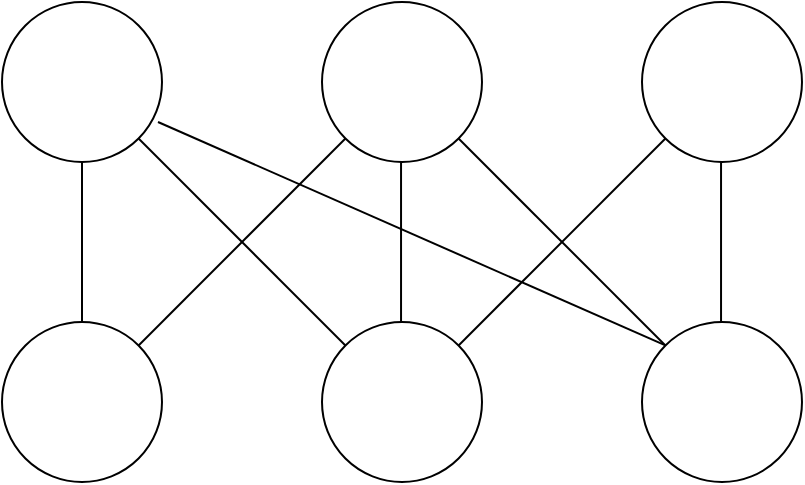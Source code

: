 <mxfile version="24.3.0" type="device">
  <diagram name="Page-1" id="8e5AYU1NR3tfTp7abISo">
    <mxGraphModel dx="1194" dy="565" grid="1" gridSize="10" guides="1" tooltips="1" connect="1" arrows="1" fold="1" page="1" pageScale="1" pageWidth="1169" pageHeight="827" math="1" shadow="0">
      <root>
        <mxCell id="0" />
        <mxCell id="1" parent="0" />
        <mxCell id="D4WwA0L7QlsQSw6KtPgO-1" value="" style="ellipse;whiteSpace=wrap;html=1;aspect=fixed;" parent="1" vertex="1">
          <mxGeometry x="160" y="40" width="80" height="80" as="geometry" />
        </mxCell>
        <mxCell id="D4WwA0L7QlsQSw6KtPgO-3" value="" style="ellipse;whiteSpace=wrap;html=1;aspect=fixed;" parent="1" vertex="1">
          <mxGeometry x="320" y="40" width="80" height="80" as="geometry" />
        </mxCell>
        <mxCell id="D4WwA0L7QlsQSw6KtPgO-5" value="" style="endArrow=none;html=1;rounded=0;entryX=0;entryY=1;entryDx=0;entryDy=0;" parent="1" target="D4WwA0L7QlsQSw6KtPgO-3" edge="1">
          <mxGeometry width="50" height="50" relative="1" as="geometry">
            <mxPoint x="228.284" y="211.716" as="sourcePoint" />
            <mxPoint x="280" y="160" as="targetPoint" />
          </mxGeometry>
        </mxCell>
        <mxCell id="D4WwA0L7QlsQSw6KtPgO-7" value="" style="endArrow=none;html=1;rounded=0;exitX=0.5;exitY=0;exitDx=0;exitDy=0;" parent="1" edge="1">
          <mxGeometry width="50" height="50" relative="1" as="geometry">
            <mxPoint x="200" y="200" as="sourcePoint" />
            <mxPoint x="200" y="120" as="targetPoint" />
          </mxGeometry>
        </mxCell>
        <mxCell id="D4WwA0L7QlsQSw6KtPgO-32" value="&lt;svg style=&quot;vertical-align: 0px;&quot; xmlns:xlink=&quot;http://www.w3.org/1999/xlink&quot; viewBox=&quot;0 0 11 11&quot; role=&quot;img&quot; height=&quot;0.025ex&quot; width=&quot;0.025ex&quot; xmlns=&quot;http://www.w3.org/2000/svg&quot;&gt;&lt;defs&gt;&lt;/defs&gt;&lt;g transform=&quot;scale(1,-1)&quot; stroke-width=&quot;0&quot; fill=&quot;currentColor&quot; stroke=&quot;currentColor&quot;&gt;&lt;g data-mml-node=&quot;math&quot;&gt;&lt;/g&gt;&lt;/g&gt;&lt;/svg&gt;" style="edgeLabel;html=1;align=center;verticalAlign=middle;resizable=0;points=[];" parent="D4WwA0L7QlsQSw6KtPgO-7" vertex="1" connectable="0">
          <mxGeometry x="0.148" y="3" relative="1" as="geometry">
            <mxPoint as="offset" />
          </mxGeometry>
        </mxCell>
        <mxCell id="D4WwA0L7QlsQSw6KtPgO-10" value="" style="ellipse;whiteSpace=wrap;html=1;aspect=fixed;" parent="1" vertex="1">
          <mxGeometry x="480" y="40" width="80" height="80" as="geometry" />
        </mxCell>
        <mxCell id="D4WwA0L7QlsQSw6KtPgO-11" value="" style="endArrow=none;html=1;rounded=0;entryX=0;entryY=0;entryDx=0;entryDy=0;exitX=1;exitY=1;exitDx=0;exitDy=0;" parent="1" source="D4WwA0L7QlsQSw6KtPgO-3" edge="1">
          <mxGeometry width="50" height="50" relative="1" as="geometry">
            <mxPoint x="390" y="110" as="sourcePoint" />
            <mxPoint x="491.716" y="211.716" as="targetPoint" />
          </mxGeometry>
        </mxCell>
        <mxCell id="D4WwA0L7QlsQSw6KtPgO-12" value="" style="endArrow=none;html=1;rounded=0;exitX=0.5;exitY=0;exitDx=0;exitDy=0;" parent="1" edge="1">
          <mxGeometry width="50" height="50" relative="1" as="geometry">
            <mxPoint x="359.52" y="200" as="sourcePoint" />
            <mxPoint x="359.52" y="120" as="targetPoint" />
          </mxGeometry>
        </mxCell>
        <mxCell id="D4WwA0L7QlsQSw6KtPgO-13" value="" style="endArrow=none;html=1;rounded=0;exitX=0.5;exitY=0;exitDx=0;exitDy=0;" parent="1" edge="1">
          <mxGeometry width="50" height="50" relative="1" as="geometry">
            <mxPoint x="519.52" y="200" as="sourcePoint" />
            <mxPoint x="519.52" y="120" as="targetPoint" />
          </mxGeometry>
        </mxCell>
        <mxCell id="D4WwA0L7QlsQSw6KtPgO-15" value="" style="endArrow=none;html=1;rounded=0;entryX=0;entryY=0;entryDx=0;entryDy=0;" parent="1" source="D4WwA0L7QlsQSw6KtPgO-1" edge="1">
          <mxGeometry width="50" height="50" relative="1" as="geometry">
            <mxPoint x="230" y="110" as="sourcePoint" />
            <mxPoint x="331.716" y="211.716" as="targetPoint" />
          </mxGeometry>
        </mxCell>
        <mxCell id="D4WwA0L7QlsQSw6KtPgO-16" value="" style="endArrow=none;html=1;rounded=0;entryX=0;entryY=0;entryDx=0;entryDy=0;" parent="1" edge="1">
          <mxGeometry width="50" height="50" relative="1" as="geometry">
            <mxPoint x="238" y="100" as="sourcePoint" />
            <mxPoint x="491.716" y="211.716" as="targetPoint" />
          </mxGeometry>
        </mxCell>
        <mxCell id="D4WwA0L7QlsQSw6KtPgO-17" value="" style="endArrow=none;html=1;rounded=0;entryX=0;entryY=1;entryDx=0;entryDy=0;exitX=1;exitY=0;exitDx=0;exitDy=0;" parent="1" target="D4WwA0L7QlsQSw6KtPgO-10" edge="1">
          <mxGeometry width="50" height="50" relative="1" as="geometry">
            <mxPoint x="388.284" y="211.716" as="sourcePoint" />
            <mxPoint x="460" y="220" as="targetPoint" />
          </mxGeometry>
        </mxCell>
        <mxCell id="W0V-_Og1mFkwChJ8MyOd-1" value="" style="ellipse;whiteSpace=wrap;html=1;aspect=fixed;" vertex="1" parent="1">
          <mxGeometry x="160" y="200" width="80" height="80" as="geometry" />
        </mxCell>
        <mxCell id="W0V-_Og1mFkwChJ8MyOd-2" value="" style="ellipse;whiteSpace=wrap;html=1;aspect=fixed;" vertex="1" parent="1">
          <mxGeometry x="320" y="200" width="80" height="80" as="geometry" />
        </mxCell>
        <mxCell id="W0V-_Og1mFkwChJ8MyOd-3" value="" style="ellipse;whiteSpace=wrap;html=1;aspect=fixed;" vertex="1" parent="1">
          <mxGeometry x="480" y="200" width="80" height="80" as="geometry" />
        </mxCell>
      </root>
    </mxGraphModel>
  </diagram>
</mxfile>
